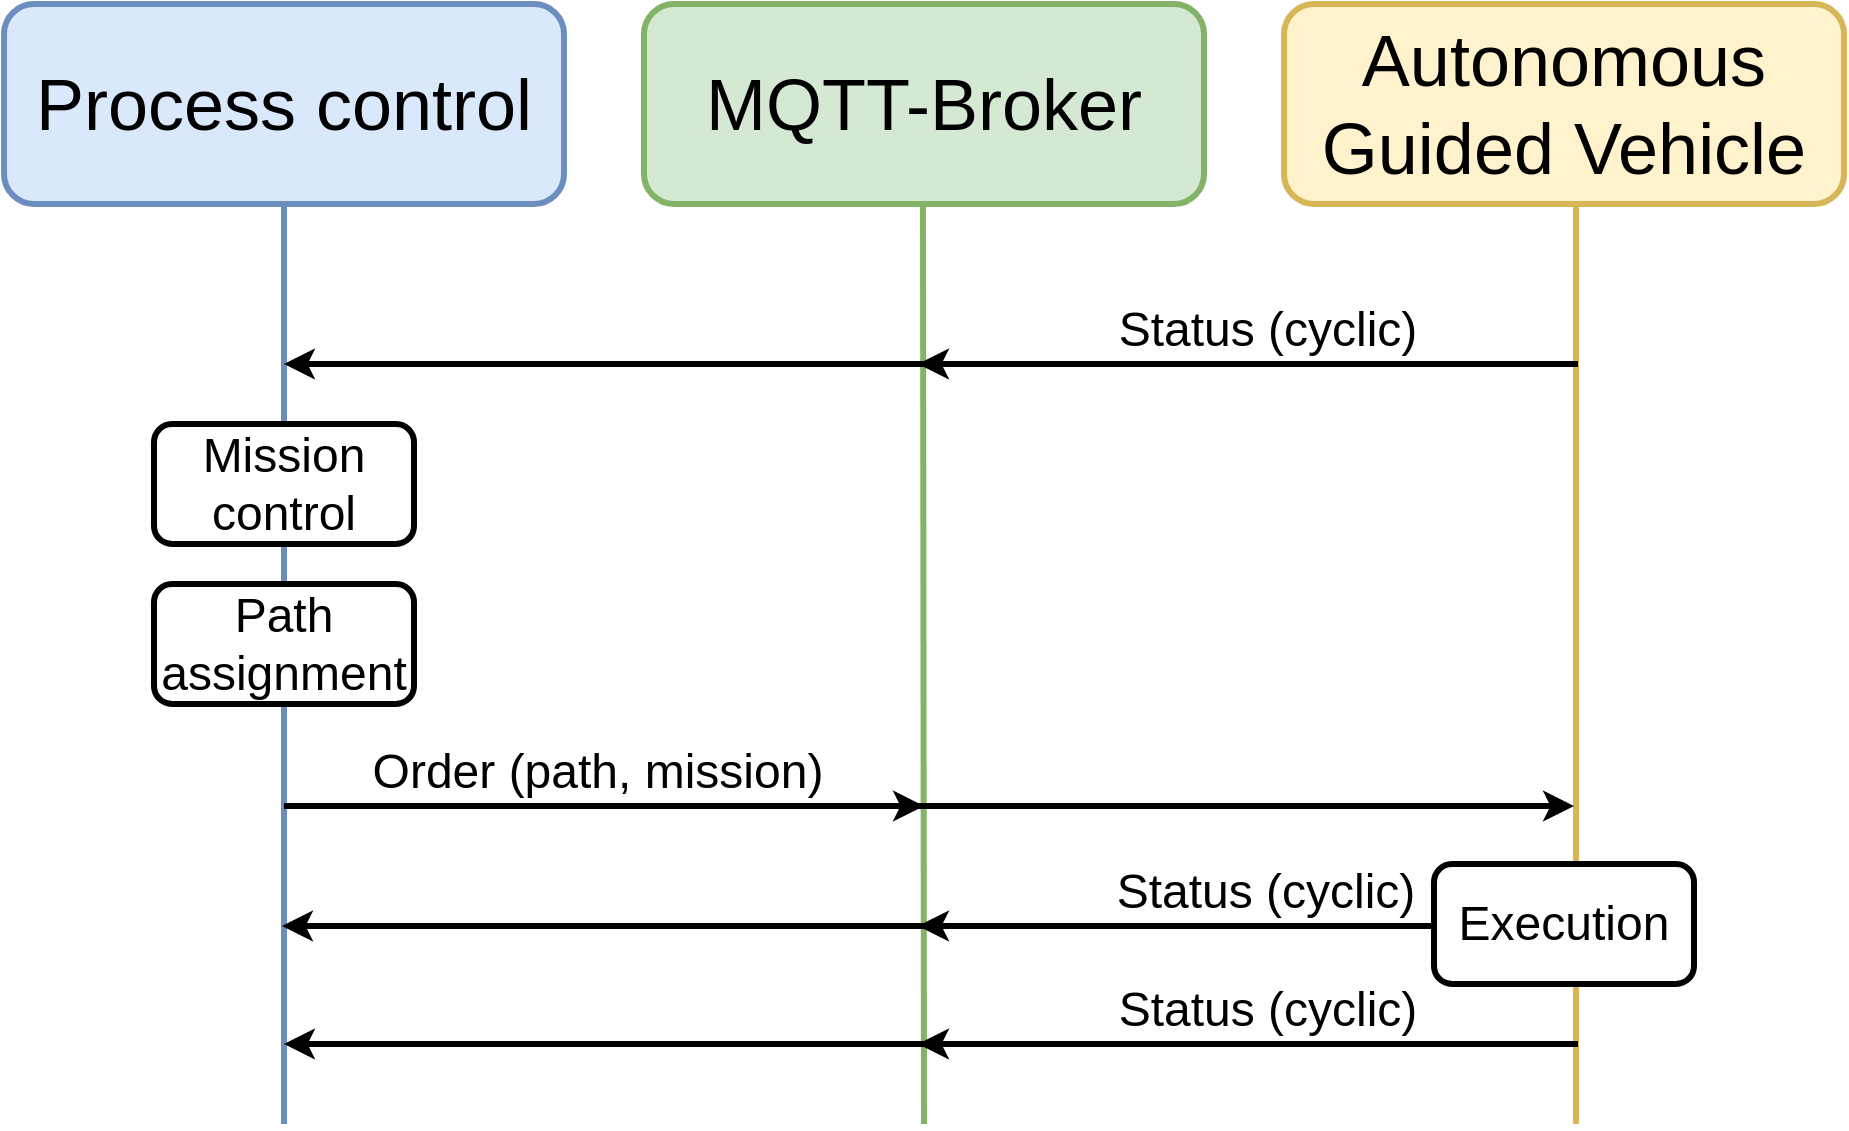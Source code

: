 <mxfile version="17.4.0" type="device"><diagram id="_i3wWQ-5Iv1LFVuyQgI8" name="Page-1"><mxGraphModel dx="1422" dy="794" grid="1" gridSize="10" guides="1" tooltips="1" connect="1" arrows="1" fold="1" page="1" pageScale="1" pageWidth="827" pageHeight="1169" math="0" shadow="0"><root><mxCell id="0"/><mxCell id="1" parent="0"/><mxCell id="fWJoycNS0vjY3pb-kknG-1" value="&lt;font style=&quot;font-size: 36px&quot;&gt;Process control&lt;/font&gt;" style="rounded=1;whiteSpace=wrap;html=1;strokeWidth=3;fillColor=#dae8fc;strokeColor=#6c8ebf;" vertex="1" parent="1"><mxGeometry x="40" y="120" width="280" height="100" as="geometry"/></mxCell><mxCell id="fWJoycNS0vjY3pb-kknG-4" value="&lt;span style=&quot;font-size: 36px&quot;&gt;MQTT-Broker&lt;/span&gt;" style="rounded=1;whiteSpace=wrap;html=1;strokeWidth=3;fillColor=#d5e8d4;strokeColor=#82b366;" vertex="1" parent="1"><mxGeometry x="360" y="120" width="280" height="100" as="geometry"/></mxCell><mxCell id="fWJoycNS0vjY3pb-kknG-5" value="&lt;span style=&quot;font-size: 36px&quot;&gt;Autonomous Guided Vehicle&lt;/span&gt;" style="rounded=1;whiteSpace=wrap;html=1;strokeWidth=3;fillColor=#fff2cc;strokeColor=#d6b656;" vertex="1" parent="1"><mxGeometry x="680" y="120" width="280" height="100" as="geometry"/></mxCell><mxCell id="fWJoycNS0vjY3pb-kknG-6" value="" style="endArrow=none;html=1;rounded=0;fontSize=36;strokeWidth=3;entryX=0.5;entryY=1;entryDx=0;entryDy=0;strokeColor=#6C8EBF;" edge="1" parent="1" target="fWJoycNS0vjY3pb-kknG-1"><mxGeometry width="50" height="50" relative="1" as="geometry"><mxPoint x="180" y="680" as="sourcePoint"/><mxPoint x="180" y="250" as="targetPoint"/></mxGeometry></mxCell><mxCell id="fWJoycNS0vjY3pb-kknG-7" value="" style="endArrow=none;html=1;rounded=0;fontSize=36;strokeWidth=3;entryX=0.5;entryY=1;entryDx=0;entryDy=0;strokeColor=#82B366;" edge="1" parent="1"><mxGeometry width="50" height="50" relative="1" as="geometry"><mxPoint x="500" y="680" as="sourcePoint"/><mxPoint x="499.5" y="220" as="targetPoint"/></mxGeometry></mxCell><mxCell id="fWJoycNS0vjY3pb-kknG-8" value="" style="endArrow=none;html=1;rounded=0;fontSize=36;strokeWidth=3;entryX=0.5;entryY=1;entryDx=0;entryDy=0;strokeColor=#D6B656;" edge="1" parent="1"><mxGeometry width="50" height="50" relative="1" as="geometry"><mxPoint x="826" y="680" as="sourcePoint"/><mxPoint x="826" y="220" as="targetPoint"/></mxGeometry></mxCell><mxCell id="fWJoycNS0vjY3pb-kknG-9" value="" style="endArrow=classic;html=1;rounded=0;fontSize=36;strokeColor=#000000;strokeWidth=3;" edge="1" parent="1"><mxGeometry width="50" height="50" relative="1" as="geometry"><mxPoint x="827" y="300" as="sourcePoint"/><mxPoint x="497" y="300" as="targetPoint"/></mxGeometry></mxCell><mxCell id="fWJoycNS0vjY3pb-kknG-10" value="&lt;font style=&quot;font-size: 24px&quot;&gt;Status (cyclic)&lt;/font&gt;" style="text;html=1;strokeColor=none;fillColor=none;align=center;verticalAlign=middle;whiteSpace=wrap;rounded=0;fontSize=36;" vertex="1" parent="1"><mxGeometry x="577" y="263" width="190" height="30" as="geometry"/></mxCell><mxCell id="fWJoycNS0vjY3pb-kknG-11" value="Mission control" style="rounded=1;whiteSpace=wrap;html=1;fontSize=24;strokeWidth=3;" vertex="1" parent="1"><mxGeometry x="115" y="330" width="130" height="60" as="geometry"/></mxCell><mxCell id="fWJoycNS0vjY3pb-kknG-12" value="Path assignment" style="rounded=1;whiteSpace=wrap;html=1;fontSize=24;strokeWidth=3;" vertex="1" parent="1"><mxGeometry x="115" y="410" width="130" height="60" as="geometry"/></mxCell><mxCell id="fWJoycNS0vjY3pb-kknG-13" value="" style="endArrow=classic;html=1;rounded=0;fontSize=36;strokeColor=#000000;strokeWidth=3;" edge="1" parent="1"><mxGeometry width="50" height="50" relative="1" as="geometry"><mxPoint x="510" y="300" as="sourcePoint"/><mxPoint x="180" y="300" as="targetPoint"/></mxGeometry></mxCell><mxCell id="fWJoycNS0vjY3pb-kknG-14" value="" style="endArrow=classic;html=1;rounded=0;fontSize=36;strokeColor=#000000;strokeWidth=3;" edge="1" parent="1"><mxGeometry width="50" height="50" relative="1" as="geometry"><mxPoint x="180" y="521" as="sourcePoint"/><mxPoint x="500" y="521" as="targetPoint"/></mxGeometry></mxCell><mxCell id="fWJoycNS0vjY3pb-kknG-15" value="" style="endArrow=classic;html=1;rounded=0;fontSize=36;strokeColor=#000000;strokeWidth=3;" edge="1" parent="1"><mxGeometry width="50" height="50" relative="1" as="geometry"><mxPoint x="490" y="521" as="sourcePoint"/><mxPoint x="825" y="521" as="targetPoint"/></mxGeometry></mxCell><mxCell id="fWJoycNS0vjY3pb-kknG-16" value="&lt;font style=&quot;font-size: 24px&quot;&gt;Order (path, mission)&lt;/font&gt;" style="text;html=1;strokeColor=none;fillColor=none;align=center;verticalAlign=middle;whiteSpace=wrap;rounded=0;fontSize=36;" vertex="1" parent="1"><mxGeometry x="220" y="484" width="234" height="30" as="geometry"/></mxCell><mxCell id="fWJoycNS0vjY3pb-kknG-18" value="" style="endArrow=classic;html=1;rounded=0;fontSize=36;strokeColor=#000000;strokeWidth=3;" edge="1" parent="1"><mxGeometry width="50" height="50" relative="1" as="geometry"><mxPoint x="827" y="581" as="sourcePoint"/><mxPoint x="497" y="581" as="targetPoint"/></mxGeometry></mxCell><mxCell id="fWJoycNS0vjY3pb-kknG-17" value="Execution" style="rounded=1;whiteSpace=wrap;html=1;fontSize=24;strokeWidth=3;" vertex="1" parent="1"><mxGeometry x="755" y="550" width="130" height="60" as="geometry"/></mxCell><mxCell id="fWJoycNS0vjY3pb-kknG-19" value="&lt;font style=&quot;font-size: 24px&quot;&gt;Status (cyclic)&lt;/font&gt;" style="text;html=1;strokeColor=none;fillColor=none;align=center;verticalAlign=middle;whiteSpace=wrap;rounded=0;fontSize=36;" vertex="1" parent="1"><mxGeometry x="576" y="544" width="190" height="30" as="geometry"/></mxCell><mxCell id="fWJoycNS0vjY3pb-kknG-20" value="" style="endArrow=classic;html=1;rounded=0;fontSize=36;strokeColor=#000000;strokeWidth=3;" edge="1" parent="1"><mxGeometry width="50" height="50" relative="1" as="geometry"><mxPoint x="509" y="581" as="sourcePoint"/><mxPoint x="179" y="581" as="targetPoint"/></mxGeometry></mxCell><mxCell id="fWJoycNS0vjY3pb-kknG-23" value="" style="endArrow=classic;html=1;rounded=0;fontSize=36;strokeColor=#000000;strokeWidth=3;" edge="1" parent="1"><mxGeometry width="50" height="50" relative="1" as="geometry"><mxPoint x="827" y="640" as="sourcePoint"/><mxPoint x="497" y="640" as="targetPoint"/></mxGeometry></mxCell><mxCell id="fWJoycNS0vjY3pb-kknG-24" value="&lt;font style=&quot;font-size: 24px&quot;&gt;Status (cyclic)&lt;/font&gt;" style="text;html=1;strokeColor=none;fillColor=none;align=center;verticalAlign=middle;whiteSpace=wrap;rounded=0;fontSize=36;" vertex="1" parent="1"><mxGeometry x="577" y="603" width="190" height="30" as="geometry"/></mxCell><mxCell id="fWJoycNS0vjY3pb-kknG-25" value="" style="endArrow=classic;html=1;rounded=0;fontSize=36;strokeColor=#000000;strokeWidth=3;" edge="1" parent="1"><mxGeometry width="50" height="50" relative="1" as="geometry"><mxPoint x="510" y="640" as="sourcePoint"/><mxPoint x="180" y="640" as="targetPoint"/></mxGeometry></mxCell></root></mxGraphModel></diagram></mxfile>